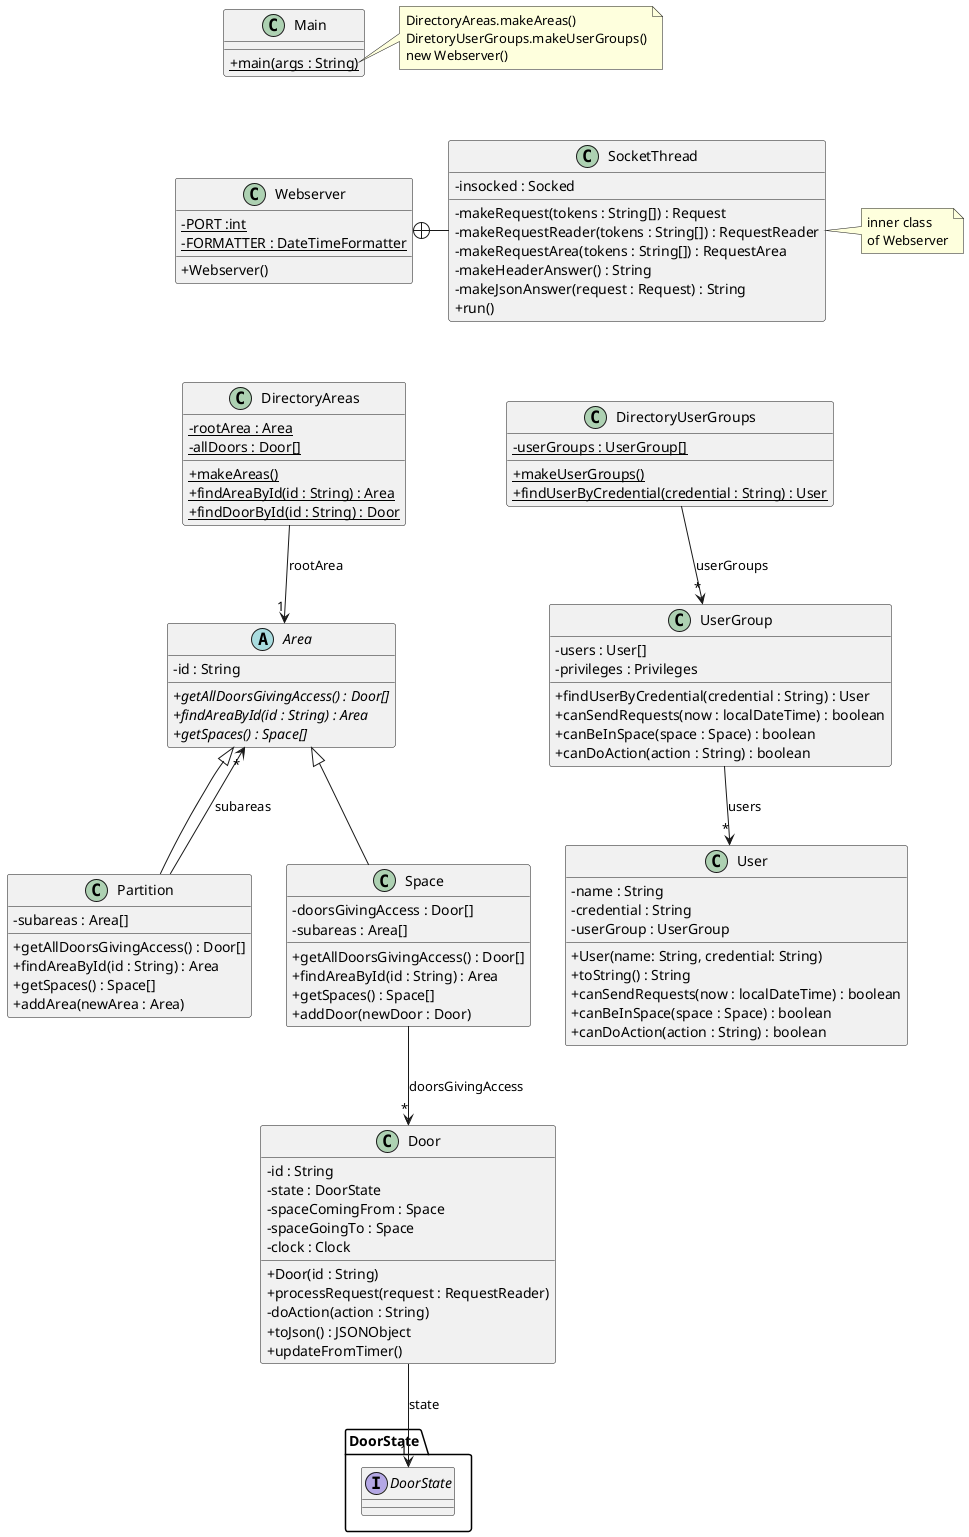 @startuml
'https://plantuml.com/class-diagram
skinparam classAttributeIconSize 0

class Webserver {
    - {static} PORT :int
    - {static} FORMATTER : DateTimeFormatter
    + Webserver()
}

class SocketThread {
    - insocked : Socked
    - makeRequest(tokens : String[]) : Request
    - makeRequestReader(tokens : String[]) : RequestReader
    - makeRequestArea(tokens : String[]) : RequestArea
    - makeHeaderAnswer() : String
    - makeJsonAnswer(request : Request) : String
    + run()
}

Webserver +-right- SocketThread

note right of SocketThread
inner class
of Webserver
end note

class DirectoryAreas {
    - {static} rootArea : Area
    - {static} allDoors : Door[]
    + {static} makeAreas()
    + {static} findAreaById(id : String) : Area
    + {static} findDoorById(id : String) : Door
}

DirectoryAreas --> "1" Area : "rootArea"

abstract class Area {
    - id : String
    + {abstract} getAllDoorsGivingAccess() : Door[]
    + {abstract} findAreaById(id : String) : Area
    + {abstract} getSpaces() : Space[]
}

class Partition {
    - subareas : Area[]
    + getAllDoorsGivingAccess() : Door[]
    + findAreaById(id : String) : Area
    + getSpaces() : Space[]
    + addArea(newArea : Area)
}

Partition --> "*" Area : "subareas"
Area <|-- Partition

class Space {
    - doorsGivingAccess : Door[]
    - subareas : Area[]
    + getAllDoorsGivingAccess() : Door[]
    + findAreaById(id : String) : Area
    + getSpaces() : Space[]
    + addDoor(newDoor : Door)
}

Space --> "*" Door : "doorsGivingAccess"
Area <|-- Space

class Door {
    - id : String
    - state : DoorState
    - spaceComingFrom : Space
    - spaceGoingTo : Space
    - clock : Clock
    + Door(id : String)
    + processRequest(request : RequestReader)
    - doAction(action : String)
    + toJson() : JSONObject
    '+ toString() : String
    '+ isClosed() :boolean
    '+ setClosed(b : boolean)
    '+ getStateName() : String
    + updateFromTimer()
}

Door --> "1" DoorState.DoorState : "state"


class DirectoryUserGroups {
    - {static} userGroups : UserGroup[]
    + {static} makeUserGroups()
    + {static} findUserByCredential(credential : String) : User
}

DirectoryUserGroups --> "*" UserGroup : "userGroups"

class UserGroup {
    - users : User[]
    - privileges : Privileges
    + findUserByCredential(credential : String) : User
    + canSendRequests(now : localDateTime) : boolean
    + canBeInSpace(space : Space) : boolean
    + canDoAction(action : String) : boolean
}

UserGroup --> "*" User : users

class User {
    - name : String
    - credential : String
    - userGroup : UserGroup
    + User(name: String, credential: String)
    + toString() : String
    + canSendRequests(now : localDateTime) : boolean
    + canBeInSpace(space : Space) : boolean
    + canDoAction(action : String) : boolean
}


class Main {
    + {static} main(args : String)
}

note right of Main::main
    DirectoryAreas.makeAreas()
    DiretoryUserGroups.makeUserGroups()
    new Webserver()
end note

Main -[hidden]down- Webserver
Webserver -[hidden]down- DirectoryAreas
DirectoryAreas -[hidden]right- DirectoryUserGroups


package "DoorState" {
    interface "DoorState"
}
@enduml
